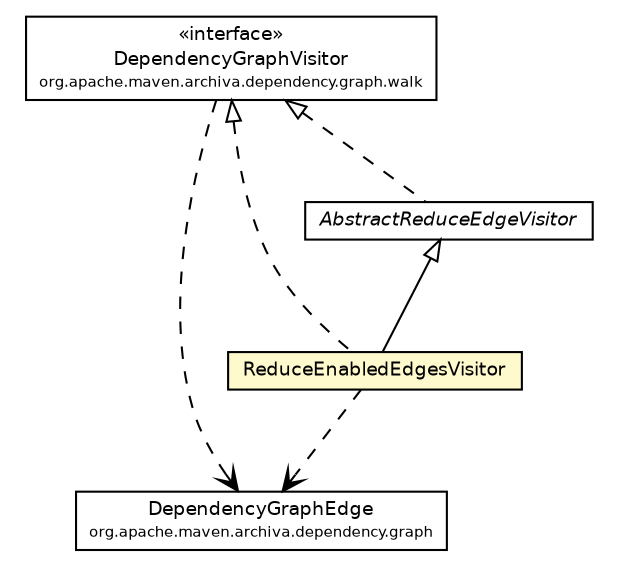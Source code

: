 #!/usr/local/bin/dot
#
# Class diagram 
# Generated by UmlGraph version 4.6 (http://www.spinellis.gr/sw/umlgraph)
#

digraph G {
	edge [fontname="Helvetica",fontsize=10,labelfontname="Helvetica",labelfontsize=10];
	node [fontname="Helvetica",fontsize=10,shape=plaintext];
	// org.apache.maven.archiva.dependency.graph.DependencyGraphEdge
	c135097 [label=<<table border="0" cellborder="1" cellspacing="0" cellpadding="2" port="p" href="../DependencyGraphEdge.html">
		<tr><td><table border="0" cellspacing="0" cellpadding="1">
			<tr><td> DependencyGraphEdge </td></tr>
			<tr><td><font point-size="7.0"> org.apache.maven.archiva.dependency.graph </font></td></tr>
		</table></td></tr>
		</table>>, fontname="Helvetica", fontcolor="black", fontsize=9.0];
	// org.apache.maven.archiva.dependency.graph.tasks.ReduceEnabledEdgesVisitor
	c135123 [label=<<table border="0" cellborder="1" cellspacing="0" cellpadding="2" port="p" bgcolor="lemonChiffon" href="./ReduceEnabledEdgesVisitor.html">
		<tr><td><table border="0" cellspacing="0" cellpadding="1">
			<tr><td> ReduceEnabledEdgesVisitor </td></tr>
		</table></td></tr>
		</table>>, fontname="Helvetica", fontcolor="black", fontsize=9.0];
	// org.apache.maven.archiva.dependency.graph.tasks.AbstractReduceEdgeVisitor
	c135135 [label=<<table border="0" cellborder="1" cellspacing="0" cellpadding="2" port="p" href="./AbstractReduceEdgeVisitor.html">
		<tr><td><table border="0" cellspacing="0" cellpadding="1">
			<tr><td><font face="Helvetica-Oblique"> AbstractReduceEdgeVisitor </font></td></tr>
		</table></td></tr>
		</table>>, fontname="Helvetica", fontcolor="black", fontsize=9.0];
	// org.apache.maven.archiva.dependency.graph.walk.DependencyGraphVisitor
	c135139 [label=<<table border="0" cellborder="1" cellspacing="0" cellpadding="2" port="p" href="../walk/DependencyGraphVisitor.html">
		<tr><td><table border="0" cellspacing="0" cellpadding="1">
			<tr><td> &laquo;interface&raquo; </td></tr>
			<tr><td> DependencyGraphVisitor </td></tr>
			<tr><td><font point-size="7.0"> org.apache.maven.archiva.dependency.graph.walk </font></td></tr>
		</table></td></tr>
		</table>>, fontname="Helvetica", fontcolor="black", fontsize=9.0];
	//org.apache.maven.archiva.dependency.graph.tasks.ReduceEnabledEdgesVisitor extends org.apache.maven.archiva.dependency.graph.tasks.AbstractReduceEdgeVisitor
	c135135:p -> c135123:p [dir=back,arrowtail=empty];
	//org.apache.maven.archiva.dependency.graph.tasks.ReduceEnabledEdgesVisitor implements org.apache.maven.archiva.dependency.graph.walk.DependencyGraphVisitor
	c135139:p -> c135123:p [dir=back,arrowtail=empty,style=dashed];
	//org.apache.maven.archiva.dependency.graph.tasks.AbstractReduceEdgeVisitor implements org.apache.maven.archiva.dependency.graph.walk.DependencyGraphVisitor
	c135139:p -> c135135:p [dir=back,arrowtail=empty,style=dashed];
	// org.apache.maven.archiva.dependency.graph.tasks.ReduceEnabledEdgesVisitor DEPEND org.apache.maven.archiva.dependency.graph.DependencyGraphEdge
	c135123:p -> c135097:p [taillabel="", label="", headlabel="", fontname="Helvetica", fontcolor="black", fontsize=10.0, color="black", arrowhead=open, style=dashed];
	// org.apache.maven.archiva.dependency.graph.walk.DependencyGraphVisitor DEPEND org.apache.maven.archiva.dependency.graph.DependencyGraphEdge
	c135139:p -> c135097:p [taillabel="", label="", headlabel="", fontname="Helvetica", fontcolor="black", fontsize=10.0, color="black", arrowhead=open, style=dashed];
}

